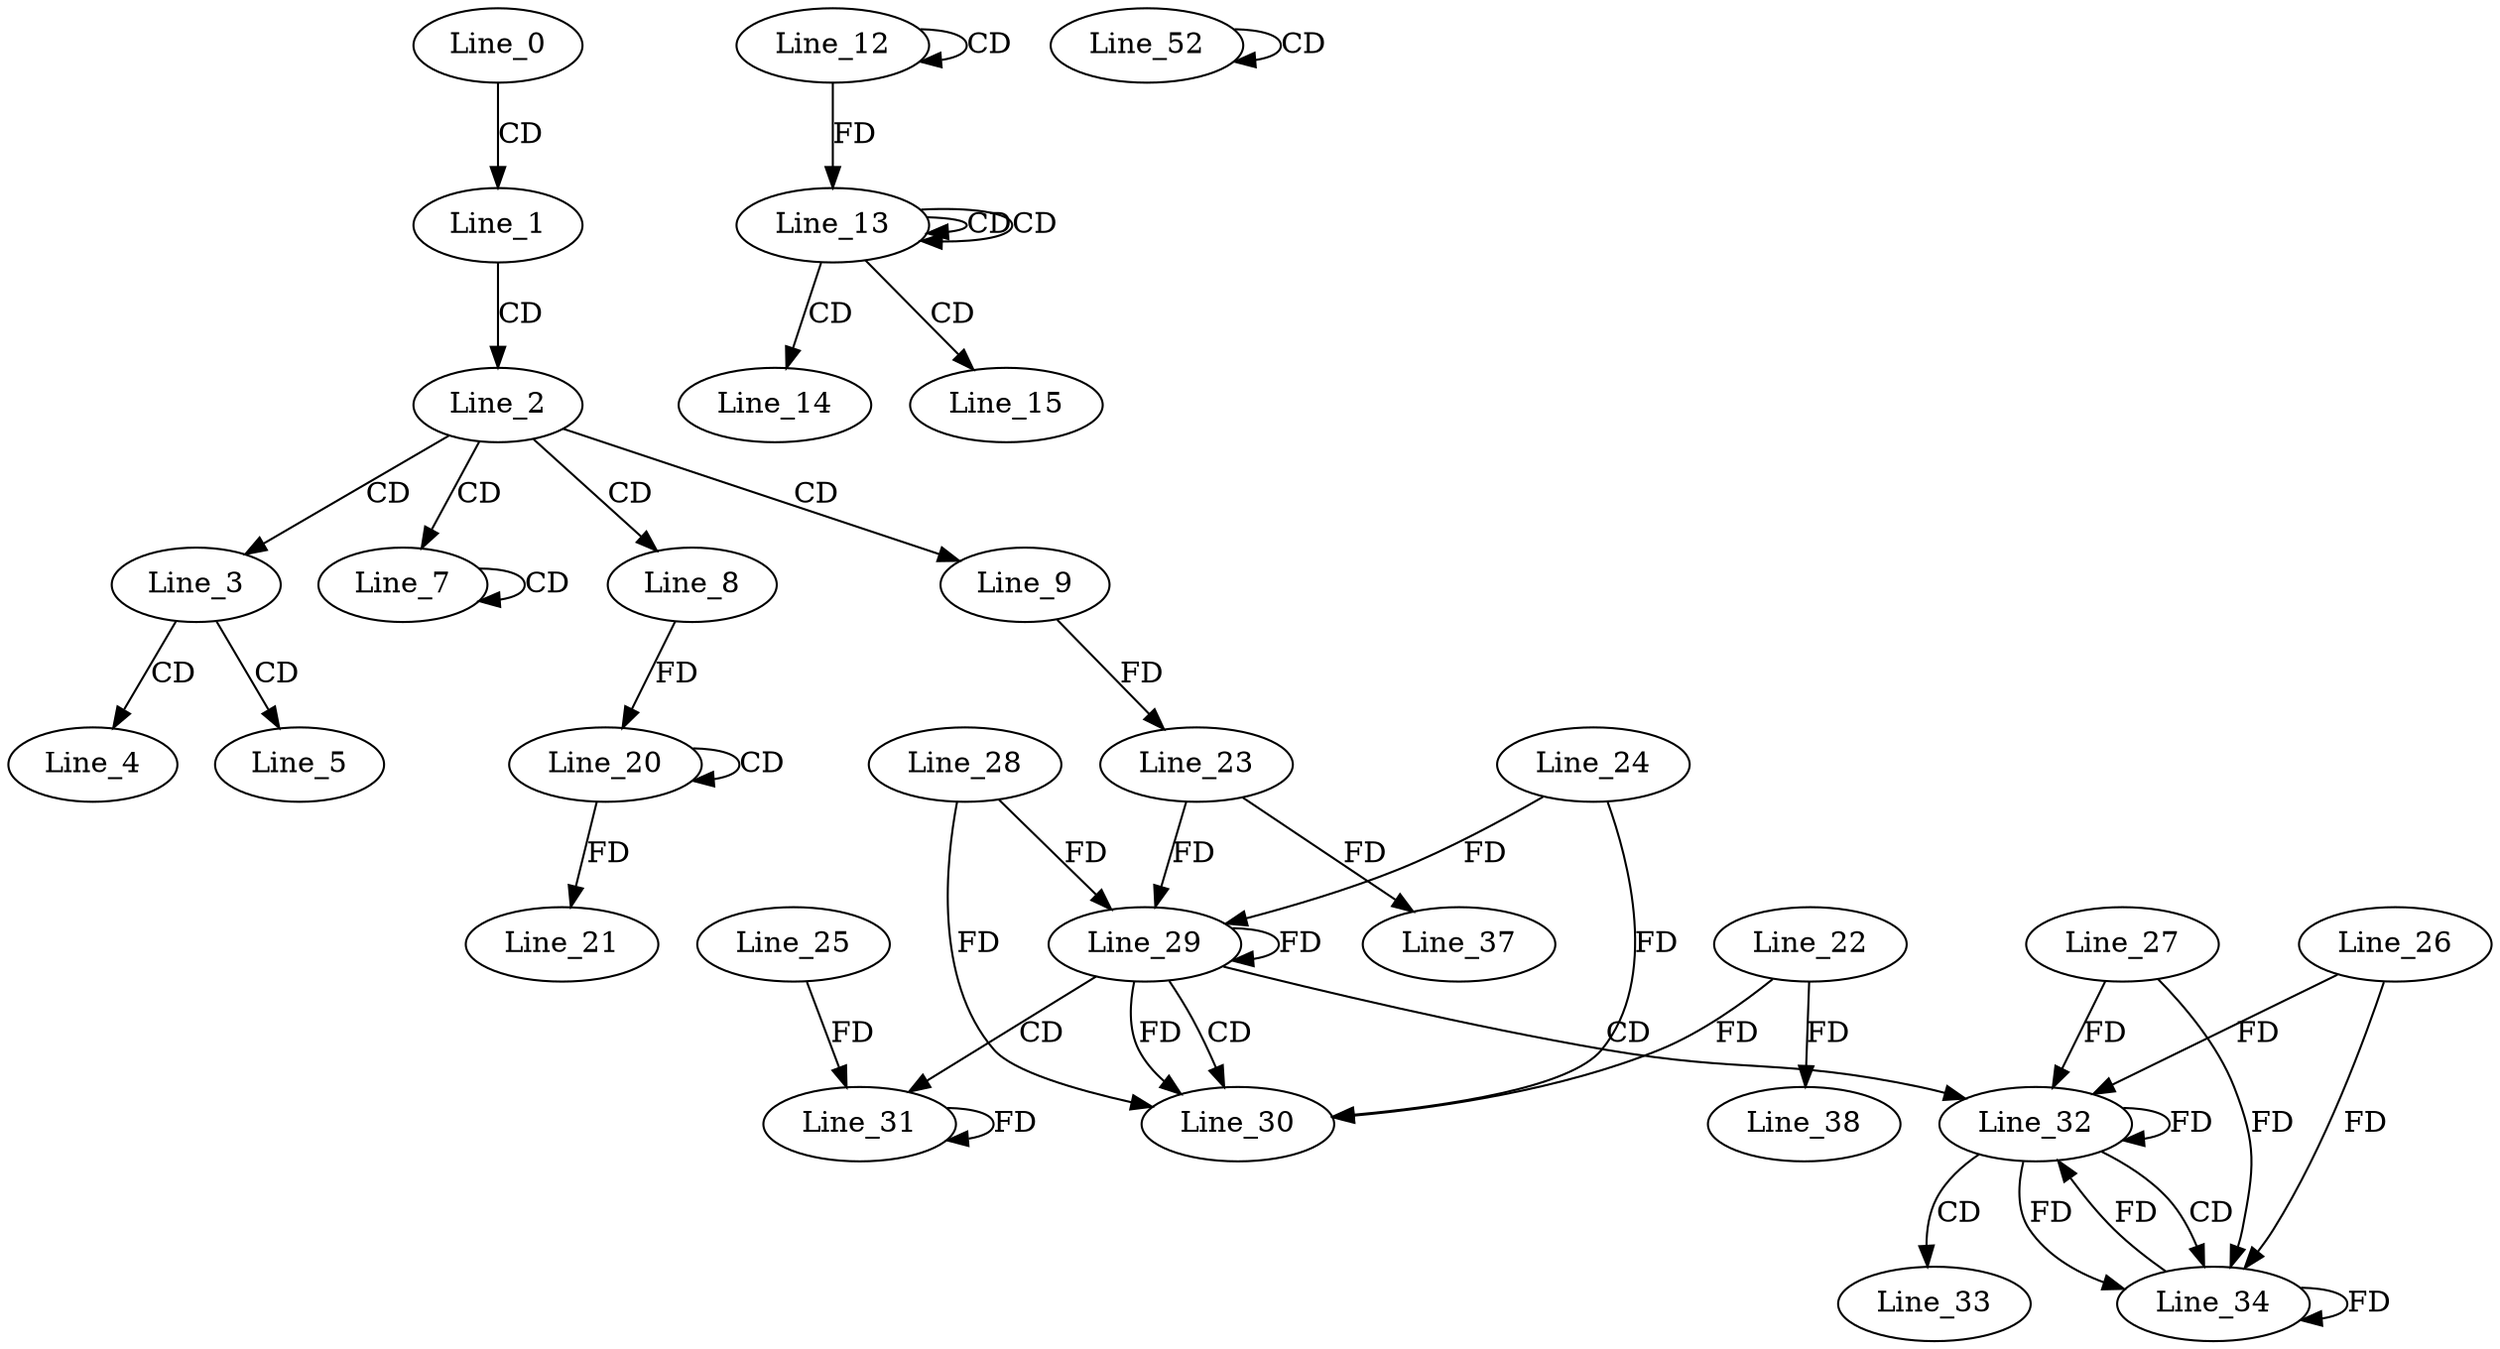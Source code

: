 digraph G {
  Line_0;
  Line_1;
  Line_2;
  Line_3;
  Line_4;
  Line_5;
  Line_7;
  Line_7;
  Line_8;
  Line_9;
  Line_12;
  Line_12;
  Line_13;
  Line_13;
  Line_13;
  Line_14;
  Line_15;
  Line_20;
  Line_20;
  Line_21;
  Line_23;
  Line_29;
  Line_28;
  Line_29;
  Line_23;
  Line_24;
  Line_29;
  Line_30;
  Line_22;
  Line_31;
  Line_25;
  Line_32;
  Line_27;
  Line_32;
  Line_26;
  Line_32;
  Line_33;
  Line_34;
  Line_37;
  Line_38;
  Line_52;
  Line_52;
  Line_0 -> Line_1 [ label="CD" ];
  Line_1 -> Line_2 [ label="CD" ];
  Line_2 -> Line_3 [ label="CD" ];
  Line_3 -> Line_4 [ label="CD" ];
  Line_3 -> Line_5 [ label="CD" ];
  Line_2 -> Line_7 [ label="CD" ];
  Line_7 -> Line_7 [ label="CD" ];
  Line_2 -> Line_8 [ label="CD" ];
  Line_2 -> Line_9 [ label="CD" ];
  Line_12 -> Line_12 [ label="CD" ];
  Line_13 -> Line_13 [ label="CD" ];
  Line_13 -> Line_13 [ label="CD" ];
  Line_12 -> Line_13 [ label="FD" ];
  Line_13 -> Line_14 [ label="CD" ];
  Line_13 -> Line_15 [ label="CD" ];
  Line_20 -> Line_20 [ label="CD" ];
  Line_8 -> Line_20 [ label="FD" ];
  Line_20 -> Line_21 [ label="FD" ];
  Line_9 -> Line_23 [ label="FD" ];
  Line_29 -> Line_29 [ label="FD" ];
  Line_28 -> Line_29 [ label="FD" ];
  Line_23 -> Line_29 [ label="FD" ];
  Line_24 -> Line_29 [ label="FD" ];
  Line_29 -> Line_30 [ label="CD" ];
  Line_22 -> Line_30 [ label="FD" ];
  Line_24 -> Line_30 [ label="FD" ];
  Line_29 -> Line_30 [ label="FD" ];
  Line_28 -> Line_30 [ label="FD" ];
  Line_29 -> Line_31 [ label="CD" ];
  Line_31 -> Line_31 [ label="FD" ];
  Line_25 -> Line_31 [ label="FD" ];
  Line_29 -> Line_32 [ label="CD" ];
  Line_27 -> Line_32 [ label="FD" ];
  Line_32 -> Line_32 [ label="FD" ];
  Line_26 -> Line_32 [ label="FD" ];
  Line_32 -> Line_33 [ label="CD" ];
  Line_32 -> Line_34 [ label="CD" ];
  Line_34 -> Line_34 [ label="FD" ];
  Line_27 -> Line_34 [ label="FD" ];
  Line_32 -> Line_34 [ label="FD" ];
  Line_26 -> Line_34 [ label="FD" ];
  Line_23 -> Line_37 [ label="FD" ];
  Line_22 -> Line_38 [ label="FD" ];
  Line_52 -> Line_52 [ label="CD" ];
  Line_34 -> Line_32 [ label="FD" ];
}

